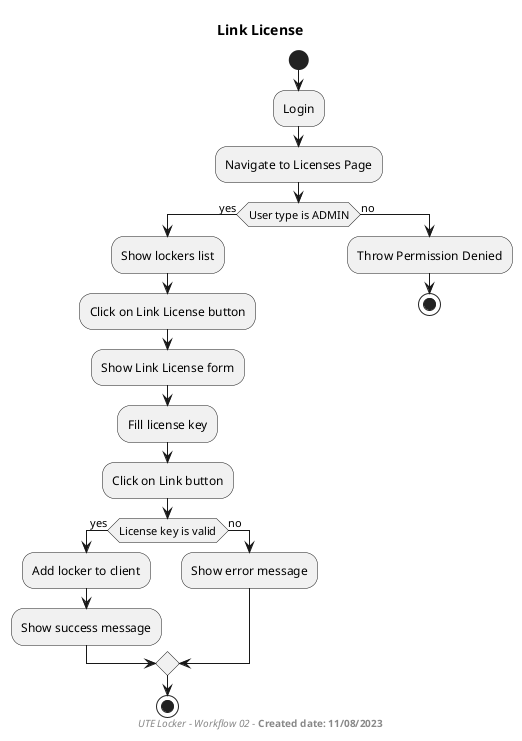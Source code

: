 @startuml
title Link License
footer <i>UTE Locker - Workflow 02</i> - <b>Created date: 11/08/2023</b>
skin rose

start
:Login;
:Navigate to Licenses Page;
if (User type is ADMIN) then (yes)
    :Show lockers list;
    :Click on Link License button;
    :Show Link License form;
    :Fill license key;
    :Click on Link button;
    if (License key is valid) then (yes)
        :Add locker to client;
        :Show success message;
    else (no)
        :Show error message;
    endif
    stop
else (no)
    :Throw Permission Denied;
    stop
endif
@enduml

